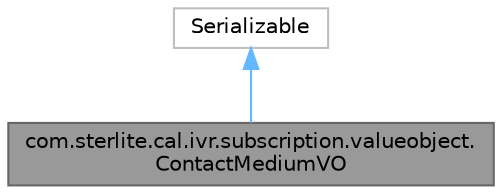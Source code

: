 digraph "com.sterlite.cal.ivr.subscription.valueobject.ContactMediumVO"
{
 // LATEX_PDF_SIZE
  bgcolor="transparent";
  edge [fontname=Helvetica,fontsize=10,labelfontname=Helvetica,labelfontsize=10];
  node [fontname=Helvetica,fontsize=10,shape=box,height=0.2,width=0.4];
  Node1 [id="Node000001",label="com.sterlite.cal.ivr.subscription.valueobject.\lContactMediumVO",height=0.2,width=0.4,color="gray40", fillcolor="grey60", style="filled", fontcolor="black",tooltip=" "];
  Node2 -> Node1 [id="edge1_Node000001_Node000002",dir="back",color="steelblue1",style="solid",tooltip=" "];
  Node2 [id="Node000002",label="Serializable",height=0.2,width=0.4,color="grey75", fillcolor="white", style="filled",tooltip=" "];
}

